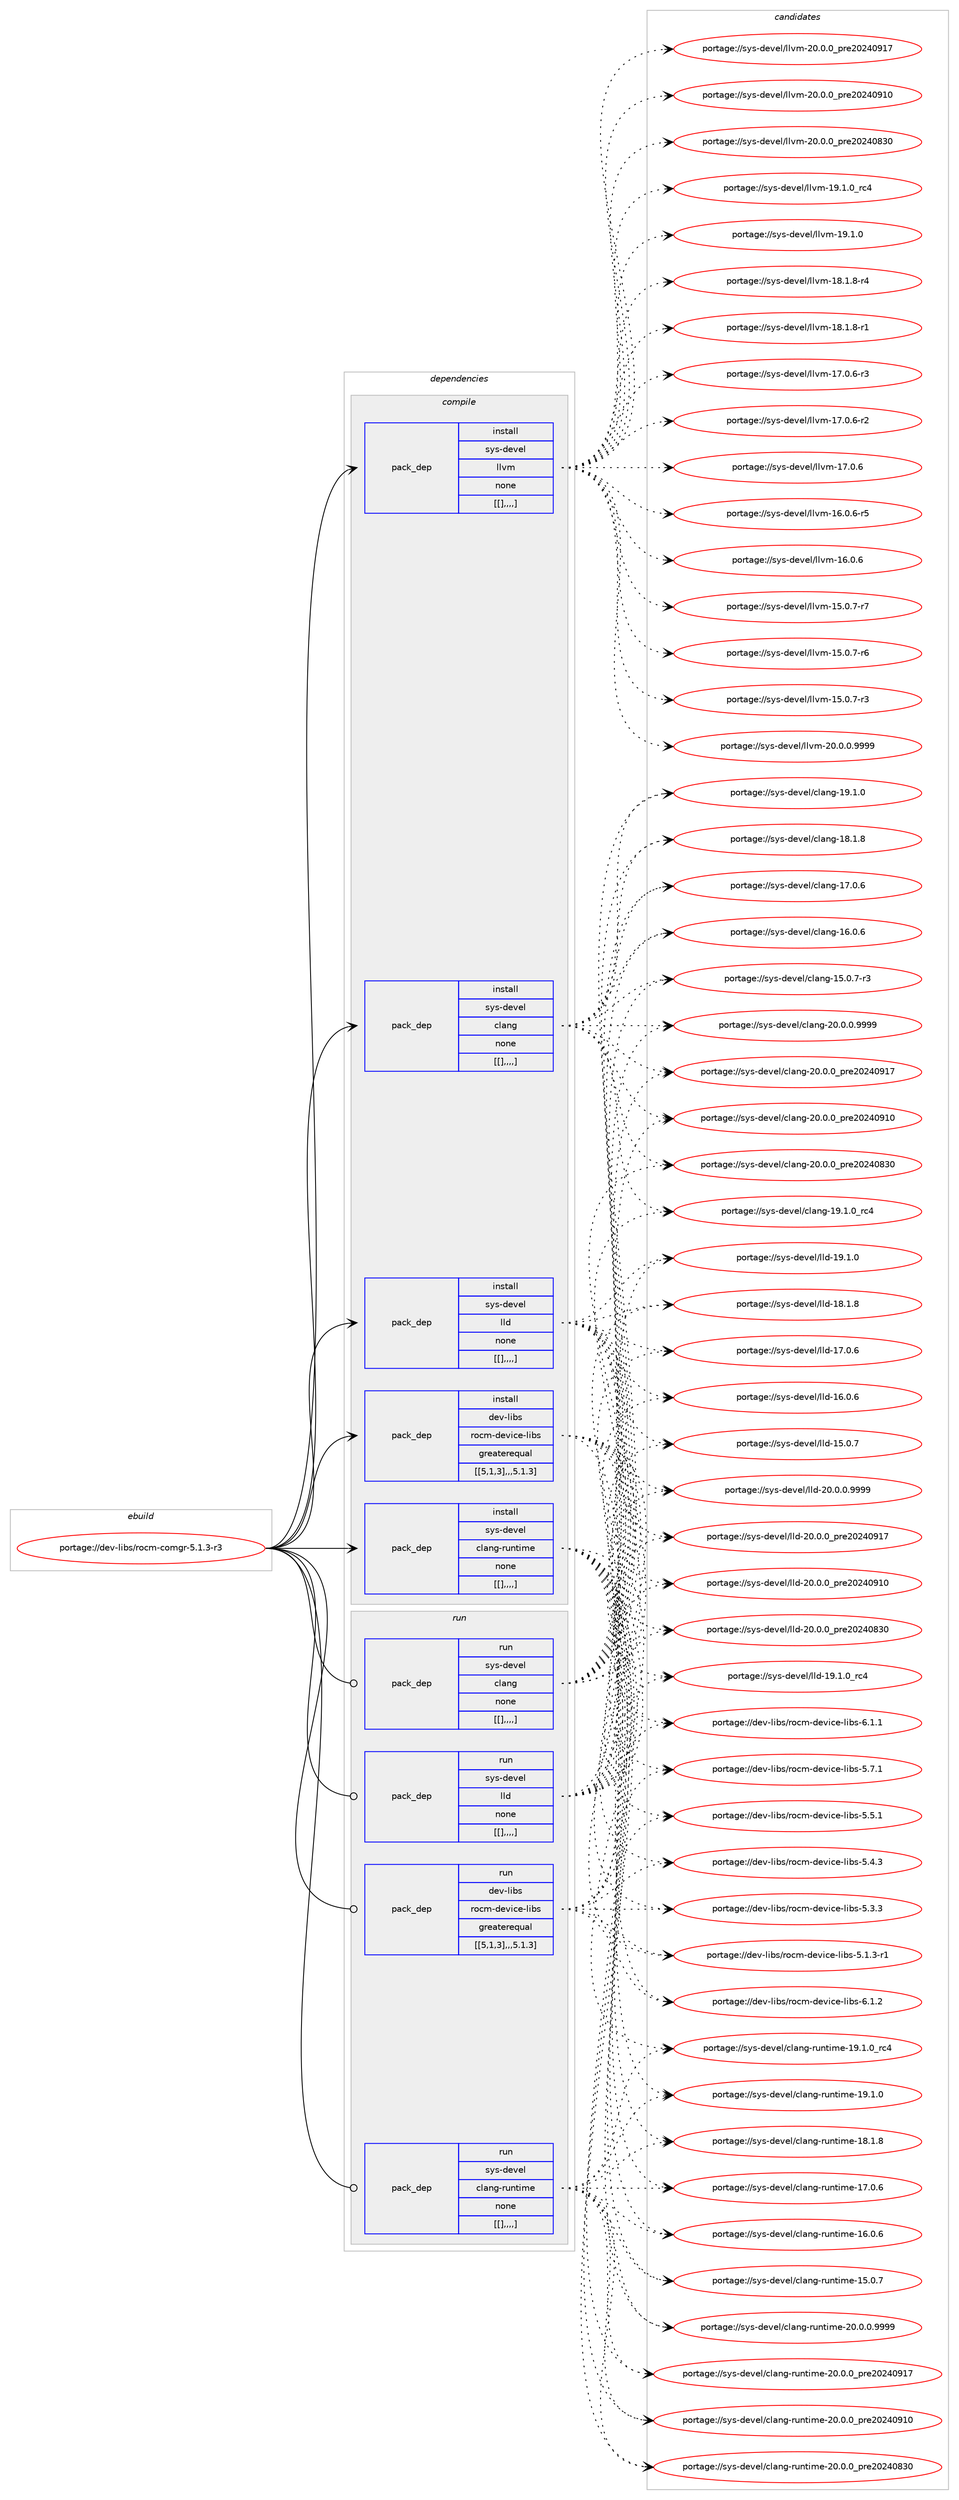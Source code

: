 digraph prolog {

# *************
# Graph options
# *************

newrank=true;
concentrate=true;
compound=true;
graph [rankdir=LR,fontname=Helvetica,fontsize=10,ranksep=1.5];#, ranksep=2.5, nodesep=0.2];
edge  [arrowhead=vee];
node  [fontname=Helvetica,fontsize=10];

# **********
# The ebuild
# **********

subgraph cluster_leftcol {
color=gray;
label=<<i>ebuild</i>>;
id [label="portage://dev-libs/rocm-comgr-5.1.3-r3", color=red, width=4, href="../dev-libs/rocm-comgr-5.1.3-r3.svg"];
}

# ****************
# The dependencies
# ****************

subgraph cluster_midcol {
color=gray;
label=<<i>dependencies</i>>;
subgraph cluster_compile {
fillcolor="#eeeeee";
style=filled;
label=<<i>compile</i>>;
subgraph pack85008 {
dependency115196 [label=<<TABLE BORDER="0" CELLBORDER="1" CELLSPACING="0" CELLPADDING="4" WIDTH="220"><TR><TD ROWSPAN="6" CELLPADDING="30">pack_dep</TD></TR><TR><TD WIDTH="110">install</TD></TR><TR><TD>dev-libs</TD></TR><TR><TD>rocm-device-libs</TD></TR><TR><TD>greaterequal</TD></TR><TR><TD>[[5,1,3],,,5.1.3]</TD></TR></TABLE>>, shape=none, color=blue];
}
id:e -> dependency115196:w [weight=20,style="solid",arrowhead="vee"];
subgraph pack85009 {
dependency115197 [label=<<TABLE BORDER="0" CELLBORDER="1" CELLSPACING="0" CELLPADDING="4" WIDTH="220"><TR><TD ROWSPAN="6" CELLPADDING="30">pack_dep</TD></TR><TR><TD WIDTH="110">install</TD></TR><TR><TD>sys-devel</TD></TR><TR><TD>clang</TD></TR><TR><TD>none</TD></TR><TR><TD>[[],,,,]</TD></TR></TABLE>>, shape=none, color=blue];
}
id:e -> dependency115197:w [weight=20,style="solid",arrowhead="vee"];
subgraph pack85010 {
dependency115198 [label=<<TABLE BORDER="0" CELLBORDER="1" CELLSPACING="0" CELLPADDING="4" WIDTH="220"><TR><TD ROWSPAN="6" CELLPADDING="30">pack_dep</TD></TR><TR><TD WIDTH="110">install</TD></TR><TR><TD>sys-devel</TD></TR><TR><TD>clang-runtime</TD></TR><TR><TD>none</TD></TR><TR><TD>[[],,,,]</TD></TR></TABLE>>, shape=none, color=blue];
}
id:e -> dependency115198:w [weight=20,style="solid",arrowhead="vee"];
subgraph pack85011 {
dependency115199 [label=<<TABLE BORDER="0" CELLBORDER="1" CELLSPACING="0" CELLPADDING="4" WIDTH="220"><TR><TD ROWSPAN="6" CELLPADDING="30">pack_dep</TD></TR><TR><TD WIDTH="110">install</TD></TR><TR><TD>sys-devel</TD></TR><TR><TD>lld</TD></TR><TR><TD>none</TD></TR><TR><TD>[[],,,,]</TD></TR></TABLE>>, shape=none, color=blue];
}
id:e -> dependency115199:w [weight=20,style="solid",arrowhead="vee"];
subgraph pack85012 {
dependency115200 [label=<<TABLE BORDER="0" CELLBORDER="1" CELLSPACING="0" CELLPADDING="4" WIDTH="220"><TR><TD ROWSPAN="6" CELLPADDING="30">pack_dep</TD></TR><TR><TD WIDTH="110">install</TD></TR><TR><TD>sys-devel</TD></TR><TR><TD>llvm</TD></TR><TR><TD>none</TD></TR><TR><TD>[[],,,,]</TD></TR></TABLE>>, shape=none, color=blue];
}
id:e -> dependency115200:w [weight=20,style="solid",arrowhead="vee"];
}
subgraph cluster_compileandrun {
fillcolor="#eeeeee";
style=filled;
label=<<i>compile and run</i>>;
}
subgraph cluster_run {
fillcolor="#eeeeee";
style=filled;
label=<<i>run</i>>;
subgraph pack85013 {
dependency115201 [label=<<TABLE BORDER="0" CELLBORDER="1" CELLSPACING="0" CELLPADDING="4" WIDTH="220"><TR><TD ROWSPAN="6" CELLPADDING="30">pack_dep</TD></TR><TR><TD WIDTH="110">run</TD></TR><TR><TD>dev-libs</TD></TR><TR><TD>rocm-device-libs</TD></TR><TR><TD>greaterequal</TD></TR><TR><TD>[[5,1,3],,,5.1.3]</TD></TR></TABLE>>, shape=none, color=blue];
}
id:e -> dependency115201:w [weight=20,style="solid",arrowhead="odot"];
subgraph pack85014 {
dependency115202 [label=<<TABLE BORDER="0" CELLBORDER="1" CELLSPACING="0" CELLPADDING="4" WIDTH="220"><TR><TD ROWSPAN="6" CELLPADDING="30">pack_dep</TD></TR><TR><TD WIDTH="110">run</TD></TR><TR><TD>sys-devel</TD></TR><TR><TD>clang</TD></TR><TR><TD>none</TD></TR><TR><TD>[[],,,,]</TD></TR></TABLE>>, shape=none, color=blue];
}
id:e -> dependency115202:w [weight=20,style="solid",arrowhead="odot"];
subgraph pack85015 {
dependency115203 [label=<<TABLE BORDER="0" CELLBORDER="1" CELLSPACING="0" CELLPADDING="4" WIDTH="220"><TR><TD ROWSPAN="6" CELLPADDING="30">pack_dep</TD></TR><TR><TD WIDTH="110">run</TD></TR><TR><TD>sys-devel</TD></TR><TR><TD>clang-runtime</TD></TR><TR><TD>none</TD></TR><TR><TD>[[],,,,]</TD></TR></TABLE>>, shape=none, color=blue];
}
id:e -> dependency115203:w [weight=20,style="solid",arrowhead="odot"];
subgraph pack85016 {
dependency115204 [label=<<TABLE BORDER="0" CELLBORDER="1" CELLSPACING="0" CELLPADDING="4" WIDTH="220"><TR><TD ROWSPAN="6" CELLPADDING="30">pack_dep</TD></TR><TR><TD WIDTH="110">run</TD></TR><TR><TD>sys-devel</TD></TR><TR><TD>lld</TD></TR><TR><TD>none</TD></TR><TR><TD>[[],,,,]</TD></TR></TABLE>>, shape=none, color=blue];
}
id:e -> dependency115204:w [weight=20,style="solid",arrowhead="odot"];
}
}

# **************
# The candidates
# **************

subgraph cluster_choices {
rank=same;
color=gray;
label=<<i>candidates</i>>;

subgraph choice85008 {
color=black;
nodesep=1;
choice1001011184510810598115471141119910945100101118105991014510810598115455446494650 [label="portage://dev-libs/rocm-device-libs-6.1.2", color=red, width=4,href="../dev-libs/rocm-device-libs-6.1.2.svg"];
choice1001011184510810598115471141119910945100101118105991014510810598115455446494649 [label="portage://dev-libs/rocm-device-libs-6.1.1", color=red, width=4,href="../dev-libs/rocm-device-libs-6.1.1.svg"];
choice1001011184510810598115471141119910945100101118105991014510810598115455346554649 [label="portage://dev-libs/rocm-device-libs-5.7.1", color=red, width=4,href="../dev-libs/rocm-device-libs-5.7.1.svg"];
choice1001011184510810598115471141119910945100101118105991014510810598115455346534649 [label="portage://dev-libs/rocm-device-libs-5.5.1", color=red, width=4,href="../dev-libs/rocm-device-libs-5.5.1.svg"];
choice1001011184510810598115471141119910945100101118105991014510810598115455346524651 [label="portage://dev-libs/rocm-device-libs-5.4.3", color=red, width=4,href="../dev-libs/rocm-device-libs-5.4.3.svg"];
choice1001011184510810598115471141119910945100101118105991014510810598115455346514651 [label="portage://dev-libs/rocm-device-libs-5.3.3", color=red, width=4,href="../dev-libs/rocm-device-libs-5.3.3.svg"];
choice10010111845108105981154711411199109451001011181059910145108105981154553464946514511449 [label="portage://dev-libs/rocm-device-libs-5.1.3-r1", color=red, width=4,href="../dev-libs/rocm-device-libs-5.1.3-r1.svg"];
dependency115196:e -> choice1001011184510810598115471141119910945100101118105991014510810598115455446494650:w [style=dotted,weight="100"];
dependency115196:e -> choice1001011184510810598115471141119910945100101118105991014510810598115455446494649:w [style=dotted,weight="100"];
dependency115196:e -> choice1001011184510810598115471141119910945100101118105991014510810598115455346554649:w [style=dotted,weight="100"];
dependency115196:e -> choice1001011184510810598115471141119910945100101118105991014510810598115455346534649:w [style=dotted,weight="100"];
dependency115196:e -> choice1001011184510810598115471141119910945100101118105991014510810598115455346524651:w [style=dotted,weight="100"];
dependency115196:e -> choice1001011184510810598115471141119910945100101118105991014510810598115455346514651:w [style=dotted,weight="100"];
dependency115196:e -> choice10010111845108105981154711411199109451001011181059910145108105981154553464946514511449:w [style=dotted,weight="100"];
}
subgraph choice85009 {
color=black;
nodesep=1;
choice11512111545100101118101108479910897110103455048464846484657575757 [label="portage://sys-devel/clang-20.0.0.9999", color=red, width=4,href="../sys-devel/clang-20.0.0.9999.svg"];
choice1151211154510010111810110847991089711010345504846484648951121141015048505248574955 [label="portage://sys-devel/clang-20.0.0_pre20240917", color=red, width=4,href="../sys-devel/clang-20.0.0_pre20240917.svg"];
choice1151211154510010111810110847991089711010345504846484648951121141015048505248574948 [label="portage://sys-devel/clang-20.0.0_pre20240910", color=red, width=4,href="../sys-devel/clang-20.0.0_pre20240910.svg"];
choice1151211154510010111810110847991089711010345504846484648951121141015048505248565148 [label="portage://sys-devel/clang-20.0.0_pre20240830", color=red, width=4,href="../sys-devel/clang-20.0.0_pre20240830.svg"];
choice1151211154510010111810110847991089711010345495746494648951149952 [label="portage://sys-devel/clang-19.1.0_rc4", color=red, width=4,href="../sys-devel/clang-19.1.0_rc4.svg"];
choice1151211154510010111810110847991089711010345495746494648 [label="portage://sys-devel/clang-19.1.0", color=red, width=4,href="../sys-devel/clang-19.1.0.svg"];
choice1151211154510010111810110847991089711010345495646494656 [label="portage://sys-devel/clang-18.1.8", color=red, width=4,href="../sys-devel/clang-18.1.8.svg"];
choice1151211154510010111810110847991089711010345495546484654 [label="portage://sys-devel/clang-17.0.6", color=red, width=4,href="../sys-devel/clang-17.0.6.svg"];
choice1151211154510010111810110847991089711010345495446484654 [label="portage://sys-devel/clang-16.0.6", color=red, width=4,href="../sys-devel/clang-16.0.6.svg"];
choice11512111545100101118101108479910897110103454953464846554511451 [label="portage://sys-devel/clang-15.0.7-r3", color=red, width=4,href="../sys-devel/clang-15.0.7-r3.svg"];
dependency115197:e -> choice11512111545100101118101108479910897110103455048464846484657575757:w [style=dotted,weight="100"];
dependency115197:e -> choice1151211154510010111810110847991089711010345504846484648951121141015048505248574955:w [style=dotted,weight="100"];
dependency115197:e -> choice1151211154510010111810110847991089711010345504846484648951121141015048505248574948:w [style=dotted,weight="100"];
dependency115197:e -> choice1151211154510010111810110847991089711010345504846484648951121141015048505248565148:w [style=dotted,weight="100"];
dependency115197:e -> choice1151211154510010111810110847991089711010345495746494648951149952:w [style=dotted,weight="100"];
dependency115197:e -> choice1151211154510010111810110847991089711010345495746494648:w [style=dotted,weight="100"];
dependency115197:e -> choice1151211154510010111810110847991089711010345495646494656:w [style=dotted,weight="100"];
dependency115197:e -> choice1151211154510010111810110847991089711010345495546484654:w [style=dotted,weight="100"];
dependency115197:e -> choice1151211154510010111810110847991089711010345495446484654:w [style=dotted,weight="100"];
dependency115197:e -> choice11512111545100101118101108479910897110103454953464846554511451:w [style=dotted,weight="100"];
}
subgraph choice85010 {
color=black;
nodesep=1;
choice1151211154510010111810110847991089711010345114117110116105109101455048464846484657575757 [label="portage://sys-devel/clang-runtime-20.0.0.9999", color=red, width=4,href="../sys-devel/clang-runtime-20.0.0.9999.svg"];
choice115121115451001011181011084799108971101034511411711011610510910145504846484648951121141015048505248574955 [label="portage://sys-devel/clang-runtime-20.0.0_pre20240917", color=red, width=4,href="../sys-devel/clang-runtime-20.0.0_pre20240917.svg"];
choice115121115451001011181011084799108971101034511411711011610510910145504846484648951121141015048505248574948 [label="portage://sys-devel/clang-runtime-20.0.0_pre20240910", color=red, width=4,href="../sys-devel/clang-runtime-20.0.0_pre20240910.svg"];
choice115121115451001011181011084799108971101034511411711011610510910145504846484648951121141015048505248565148 [label="portage://sys-devel/clang-runtime-20.0.0_pre20240830", color=red, width=4,href="../sys-devel/clang-runtime-20.0.0_pre20240830.svg"];
choice115121115451001011181011084799108971101034511411711011610510910145495746494648951149952 [label="portage://sys-devel/clang-runtime-19.1.0_rc4", color=red, width=4,href="../sys-devel/clang-runtime-19.1.0_rc4.svg"];
choice115121115451001011181011084799108971101034511411711011610510910145495746494648 [label="portage://sys-devel/clang-runtime-19.1.0", color=red, width=4,href="../sys-devel/clang-runtime-19.1.0.svg"];
choice115121115451001011181011084799108971101034511411711011610510910145495646494656 [label="portage://sys-devel/clang-runtime-18.1.8", color=red, width=4,href="../sys-devel/clang-runtime-18.1.8.svg"];
choice115121115451001011181011084799108971101034511411711011610510910145495546484654 [label="portage://sys-devel/clang-runtime-17.0.6", color=red, width=4,href="../sys-devel/clang-runtime-17.0.6.svg"];
choice115121115451001011181011084799108971101034511411711011610510910145495446484654 [label="portage://sys-devel/clang-runtime-16.0.6", color=red, width=4,href="../sys-devel/clang-runtime-16.0.6.svg"];
choice115121115451001011181011084799108971101034511411711011610510910145495346484655 [label="portage://sys-devel/clang-runtime-15.0.7", color=red, width=4,href="../sys-devel/clang-runtime-15.0.7.svg"];
dependency115198:e -> choice1151211154510010111810110847991089711010345114117110116105109101455048464846484657575757:w [style=dotted,weight="100"];
dependency115198:e -> choice115121115451001011181011084799108971101034511411711011610510910145504846484648951121141015048505248574955:w [style=dotted,weight="100"];
dependency115198:e -> choice115121115451001011181011084799108971101034511411711011610510910145504846484648951121141015048505248574948:w [style=dotted,weight="100"];
dependency115198:e -> choice115121115451001011181011084799108971101034511411711011610510910145504846484648951121141015048505248565148:w [style=dotted,weight="100"];
dependency115198:e -> choice115121115451001011181011084799108971101034511411711011610510910145495746494648951149952:w [style=dotted,weight="100"];
dependency115198:e -> choice115121115451001011181011084799108971101034511411711011610510910145495746494648:w [style=dotted,weight="100"];
dependency115198:e -> choice115121115451001011181011084799108971101034511411711011610510910145495646494656:w [style=dotted,weight="100"];
dependency115198:e -> choice115121115451001011181011084799108971101034511411711011610510910145495546484654:w [style=dotted,weight="100"];
dependency115198:e -> choice115121115451001011181011084799108971101034511411711011610510910145495446484654:w [style=dotted,weight="100"];
dependency115198:e -> choice115121115451001011181011084799108971101034511411711011610510910145495346484655:w [style=dotted,weight="100"];
}
subgraph choice85011 {
color=black;
nodesep=1;
choice1151211154510010111810110847108108100455048464846484657575757 [label="portage://sys-devel/lld-20.0.0.9999", color=red, width=4,href="../sys-devel/lld-20.0.0.9999.svg"];
choice115121115451001011181011084710810810045504846484648951121141015048505248574955 [label="portage://sys-devel/lld-20.0.0_pre20240917", color=red, width=4,href="../sys-devel/lld-20.0.0_pre20240917.svg"];
choice115121115451001011181011084710810810045504846484648951121141015048505248574948 [label="portage://sys-devel/lld-20.0.0_pre20240910", color=red, width=4,href="../sys-devel/lld-20.0.0_pre20240910.svg"];
choice115121115451001011181011084710810810045504846484648951121141015048505248565148 [label="portage://sys-devel/lld-20.0.0_pre20240830", color=red, width=4,href="../sys-devel/lld-20.0.0_pre20240830.svg"];
choice115121115451001011181011084710810810045495746494648951149952 [label="portage://sys-devel/lld-19.1.0_rc4", color=red, width=4,href="../sys-devel/lld-19.1.0_rc4.svg"];
choice115121115451001011181011084710810810045495746494648 [label="portage://sys-devel/lld-19.1.0", color=red, width=4,href="../sys-devel/lld-19.1.0.svg"];
choice115121115451001011181011084710810810045495646494656 [label="portage://sys-devel/lld-18.1.8", color=red, width=4,href="../sys-devel/lld-18.1.8.svg"];
choice115121115451001011181011084710810810045495546484654 [label="portage://sys-devel/lld-17.0.6", color=red, width=4,href="../sys-devel/lld-17.0.6.svg"];
choice115121115451001011181011084710810810045495446484654 [label="portage://sys-devel/lld-16.0.6", color=red, width=4,href="../sys-devel/lld-16.0.6.svg"];
choice115121115451001011181011084710810810045495346484655 [label="portage://sys-devel/lld-15.0.7", color=red, width=4,href="../sys-devel/lld-15.0.7.svg"];
dependency115199:e -> choice1151211154510010111810110847108108100455048464846484657575757:w [style=dotted,weight="100"];
dependency115199:e -> choice115121115451001011181011084710810810045504846484648951121141015048505248574955:w [style=dotted,weight="100"];
dependency115199:e -> choice115121115451001011181011084710810810045504846484648951121141015048505248574948:w [style=dotted,weight="100"];
dependency115199:e -> choice115121115451001011181011084710810810045504846484648951121141015048505248565148:w [style=dotted,weight="100"];
dependency115199:e -> choice115121115451001011181011084710810810045495746494648951149952:w [style=dotted,weight="100"];
dependency115199:e -> choice115121115451001011181011084710810810045495746494648:w [style=dotted,weight="100"];
dependency115199:e -> choice115121115451001011181011084710810810045495646494656:w [style=dotted,weight="100"];
dependency115199:e -> choice115121115451001011181011084710810810045495546484654:w [style=dotted,weight="100"];
dependency115199:e -> choice115121115451001011181011084710810810045495446484654:w [style=dotted,weight="100"];
dependency115199:e -> choice115121115451001011181011084710810810045495346484655:w [style=dotted,weight="100"];
}
subgraph choice85012 {
color=black;
nodesep=1;
choice1151211154510010111810110847108108118109455048464846484657575757 [label="portage://sys-devel/llvm-20.0.0.9999", color=red, width=4,href="../sys-devel/llvm-20.0.0.9999.svg"];
choice115121115451001011181011084710810811810945504846484648951121141015048505248574955 [label="portage://sys-devel/llvm-20.0.0_pre20240917", color=red, width=4,href="../sys-devel/llvm-20.0.0_pre20240917.svg"];
choice115121115451001011181011084710810811810945504846484648951121141015048505248574948 [label="portage://sys-devel/llvm-20.0.0_pre20240910", color=red, width=4,href="../sys-devel/llvm-20.0.0_pre20240910.svg"];
choice115121115451001011181011084710810811810945504846484648951121141015048505248565148 [label="portage://sys-devel/llvm-20.0.0_pre20240830", color=red, width=4,href="../sys-devel/llvm-20.0.0_pre20240830.svg"];
choice115121115451001011181011084710810811810945495746494648951149952 [label="portage://sys-devel/llvm-19.1.0_rc4", color=red, width=4,href="../sys-devel/llvm-19.1.0_rc4.svg"];
choice115121115451001011181011084710810811810945495746494648 [label="portage://sys-devel/llvm-19.1.0", color=red, width=4,href="../sys-devel/llvm-19.1.0.svg"];
choice1151211154510010111810110847108108118109454956464946564511452 [label="portage://sys-devel/llvm-18.1.8-r4", color=red, width=4,href="../sys-devel/llvm-18.1.8-r4.svg"];
choice1151211154510010111810110847108108118109454956464946564511449 [label="portage://sys-devel/llvm-18.1.8-r1", color=red, width=4,href="../sys-devel/llvm-18.1.8-r1.svg"];
choice1151211154510010111810110847108108118109454955464846544511451 [label="portage://sys-devel/llvm-17.0.6-r3", color=red, width=4,href="../sys-devel/llvm-17.0.6-r3.svg"];
choice1151211154510010111810110847108108118109454955464846544511450 [label="portage://sys-devel/llvm-17.0.6-r2", color=red, width=4,href="../sys-devel/llvm-17.0.6-r2.svg"];
choice115121115451001011181011084710810811810945495546484654 [label="portage://sys-devel/llvm-17.0.6", color=red, width=4,href="../sys-devel/llvm-17.0.6.svg"];
choice1151211154510010111810110847108108118109454954464846544511453 [label="portage://sys-devel/llvm-16.0.6-r5", color=red, width=4,href="../sys-devel/llvm-16.0.6-r5.svg"];
choice115121115451001011181011084710810811810945495446484654 [label="portage://sys-devel/llvm-16.0.6", color=red, width=4,href="../sys-devel/llvm-16.0.6.svg"];
choice1151211154510010111810110847108108118109454953464846554511455 [label="portage://sys-devel/llvm-15.0.7-r7", color=red, width=4,href="../sys-devel/llvm-15.0.7-r7.svg"];
choice1151211154510010111810110847108108118109454953464846554511454 [label="portage://sys-devel/llvm-15.0.7-r6", color=red, width=4,href="../sys-devel/llvm-15.0.7-r6.svg"];
choice1151211154510010111810110847108108118109454953464846554511451 [label="portage://sys-devel/llvm-15.0.7-r3", color=red, width=4,href="../sys-devel/llvm-15.0.7-r3.svg"];
dependency115200:e -> choice1151211154510010111810110847108108118109455048464846484657575757:w [style=dotted,weight="100"];
dependency115200:e -> choice115121115451001011181011084710810811810945504846484648951121141015048505248574955:w [style=dotted,weight="100"];
dependency115200:e -> choice115121115451001011181011084710810811810945504846484648951121141015048505248574948:w [style=dotted,weight="100"];
dependency115200:e -> choice115121115451001011181011084710810811810945504846484648951121141015048505248565148:w [style=dotted,weight="100"];
dependency115200:e -> choice115121115451001011181011084710810811810945495746494648951149952:w [style=dotted,weight="100"];
dependency115200:e -> choice115121115451001011181011084710810811810945495746494648:w [style=dotted,weight="100"];
dependency115200:e -> choice1151211154510010111810110847108108118109454956464946564511452:w [style=dotted,weight="100"];
dependency115200:e -> choice1151211154510010111810110847108108118109454956464946564511449:w [style=dotted,weight="100"];
dependency115200:e -> choice1151211154510010111810110847108108118109454955464846544511451:w [style=dotted,weight="100"];
dependency115200:e -> choice1151211154510010111810110847108108118109454955464846544511450:w [style=dotted,weight="100"];
dependency115200:e -> choice115121115451001011181011084710810811810945495546484654:w [style=dotted,weight="100"];
dependency115200:e -> choice1151211154510010111810110847108108118109454954464846544511453:w [style=dotted,weight="100"];
dependency115200:e -> choice115121115451001011181011084710810811810945495446484654:w [style=dotted,weight="100"];
dependency115200:e -> choice1151211154510010111810110847108108118109454953464846554511455:w [style=dotted,weight="100"];
dependency115200:e -> choice1151211154510010111810110847108108118109454953464846554511454:w [style=dotted,weight="100"];
dependency115200:e -> choice1151211154510010111810110847108108118109454953464846554511451:w [style=dotted,weight="100"];
}
subgraph choice85013 {
color=black;
nodesep=1;
choice1001011184510810598115471141119910945100101118105991014510810598115455446494650 [label="portage://dev-libs/rocm-device-libs-6.1.2", color=red, width=4,href="../dev-libs/rocm-device-libs-6.1.2.svg"];
choice1001011184510810598115471141119910945100101118105991014510810598115455446494649 [label="portage://dev-libs/rocm-device-libs-6.1.1", color=red, width=4,href="../dev-libs/rocm-device-libs-6.1.1.svg"];
choice1001011184510810598115471141119910945100101118105991014510810598115455346554649 [label="portage://dev-libs/rocm-device-libs-5.7.1", color=red, width=4,href="../dev-libs/rocm-device-libs-5.7.1.svg"];
choice1001011184510810598115471141119910945100101118105991014510810598115455346534649 [label="portage://dev-libs/rocm-device-libs-5.5.1", color=red, width=4,href="../dev-libs/rocm-device-libs-5.5.1.svg"];
choice1001011184510810598115471141119910945100101118105991014510810598115455346524651 [label="portage://dev-libs/rocm-device-libs-5.4.3", color=red, width=4,href="../dev-libs/rocm-device-libs-5.4.3.svg"];
choice1001011184510810598115471141119910945100101118105991014510810598115455346514651 [label="portage://dev-libs/rocm-device-libs-5.3.3", color=red, width=4,href="../dev-libs/rocm-device-libs-5.3.3.svg"];
choice10010111845108105981154711411199109451001011181059910145108105981154553464946514511449 [label="portage://dev-libs/rocm-device-libs-5.1.3-r1", color=red, width=4,href="../dev-libs/rocm-device-libs-5.1.3-r1.svg"];
dependency115201:e -> choice1001011184510810598115471141119910945100101118105991014510810598115455446494650:w [style=dotted,weight="100"];
dependency115201:e -> choice1001011184510810598115471141119910945100101118105991014510810598115455446494649:w [style=dotted,weight="100"];
dependency115201:e -> choice1001011184510810598115471141119910945100101118105991014510810598115455346554649:w [style=dotted,weight="100"];
dependency115201:e -> choice1001011184510810598115471141119910945100101118105991014510810598115455346534649:w [style=dotted,weight="100"];
dependency115201:e -> choice1001011184510810598115471141119910945100101118105991014510810598115455346524651:w [style=dotted,weight="100"];
dependency115201:e -> choice1001011184510810598115471141119910945100101118105991014510810598115455346514651:w [style=dotted,weight="100"];
dependency115201:e -> choice10010111845108105981154711411199109451001011181059910145108105981154553464946514511449:w [style=dotted,weight="100"];
}
subgraph choice85014 {
color=black;
nodesep=1;
choice11512111545100101118101108479910897110103455048464846484657575757 [label="portage://sys-devel/clang-20.0.0.9999", color=red, width=4,href="../sys-devel/clang-20.0.0.9999.svg"];
choice1151211154510010111810110847991089711010345504846484648951121141015048505248574955 [label="portage://sys-devel/clang-20.0.0_pre20240917", color=red, width=4,href="../sys-devel/clang-20.0.0_pre20240917.svg"];
choice1151211154510010111810110847991089711010345504846484648951121141015048505248574948 [label="portage://sys-devel/clang-20.0.0_pre20240910", color=red, width=4,href="../sys-devel/clang-20.0.0_pre20240910.svg"];
choice1151211154510010111810110847991089711010345504846484648951121141015048505248565148 [label="portage://sys-devel/clang-20.0.0_pre20240830", color=red, width=4,href="../sys-devel/clang-20.0.0_pre20240830.svg"];
choice1151211154510010111810110847991089711010345495746494648951149952 [label="portage://sys-devel/clang-19.1.0_rc4", color=red, width=4,href="../sys-devel/clang-19.1.0_rc4.svg"];
choice1151211154510010111810110847991089711010345495746494648 [label="portage://sys-devel/clang-19.1.0", color=red, width=4,href="../sys-devel/clang-19.1.0.svg"];
choice1151211154510010111810110847991089711010345495646494656 [label="portage://sys-devel/clang-18.1.8", color=red, width=4,href="../sys-devel/clang-18.1.8.svg"];
choice1151211154510010111810110847991089711010345495546484654 [label="portage://sys-devel/clang-17.0.6", color=red, width=4,href="../sys-devel/clang-17.0.6.svg"];
choice1151211154510010111810110847991089711010345495446484654 [label="portage://sys-devel/clang-16.0.6", color=red, width=4,href="../sys-devel/clang-16.0.6.svg"];
choice11512111545100101118101108479910897110103454953464846554511451 [label="portage://sys-devel/clang-15.0.7-r3", color=red, width=4,href="../sys-devel/clang-15.0.7-r3.svg"];
dependency115202:e -> choice11512111545100101118101108479910897110103455048464846484657575757:w [style=dotted,weight="100"];
dependency115202:e -> choice1151211154510010111810110847991089711010345504846484648951121141015048505248574955:w [style=dotted,weight="100"];
dependency115202:e -> choice1151211154510010111810110847991089711010345504846484648951121141015048505248574948:w [style=dotted,weight="100"];
dependency115202:e -> choice1151211154510010111810110847991089711010345504846484648951121141015048505248565148:w [style=dotted,weight="100"];
dependency115202:e -> choice1151211154510010111810110847991089711010345495746494648951149952:w [style=dotted,weight="100"];
dependency115202:e -> choice1151211154510010111810110847991089711010345495746494648:w [style=dotted,weight="100"];
dependency115202:e -> choice1151211154510010111810110847991089711010345495646494656:w [style=dotted,weight="100"];
dependency115202:e -> choice1151211154510010111810110847991089711010345495546484654:w [style=dotted,weight="100"];
dependency115202:e -> choice1151211154510010111810110847991089711010345495446484654:w [style=dotted,weight="100"];
dependency115202:e -> choice11512111545100101118101108479910897110103454953464846554511451:w [style=dotted,weight="100"];
}
subgraph choice85015 {
color=black;
nodesep=1;
choice1151211154510010111810110847991089711010345114117110116105109101455048464846484657575757 [label="portage://sys-devel/clang-runtime-20.0.0.9999", color=red, width=4,href="../sys-devel/clang-runtime-20.0.0.9999.svg"];
choice115121115451001011181011084799108971101034511411711011610510910145504846484648951121141015048505248574955 [label="portage://sys-devel/clang-runtime-20.0.0_pre20240917", color=red, width=4,href="../sys-devel/clang-runtime-20.0.0_pre20240917.svg"];
choice115121115451001011181011084799108971101034511411711011610510910145504846484648951121141015048505248574948 [label="portage://sys-devel/clang-runtime-20.0.0_pre20240910", color=red, width=4,href="../sys-devel/clang-runtime-20.0.0_pre20240910.svg"];
choice115121115451001011181011084799108971101034511411711011610510910145504846484648951121141015048505248565148 [label="portage://sys-devel/clang-runtime-20.0.0_pre20240830", color=red, width=4,href="../sys-devel/clang-runtime-20.0.0_pre20240830.svg"];
choice115121115451001011181011084799108971101034511411711011610510910145495746494648951149952 [label="portage://sys-devel/clang-runtime-19.1.0_rc4", color=red, width=4,href="../sys-devel/clang-runtime-19.1.0_rc4.svg"];
choice115121115451001011181011084799108971101034511411711011610510910145495746494648 [label="portage://sys-devel/clang-runtime-19.1.0", color=red, width=4,href="../sys-devel/clang-runtime-19.1.0.svg"];
choice115121115451001011181011084799108971101034511411711011610510910145495646494656 [label="portage://sys-devel/clang-runtime-18.1.8", color=red, width=4,href="../sys-devel/clang-runtime-18.1.8.svg"];
choice115121115451001011181011084799108971101034511411711011610510910145495546484654 [label="portage://sys-devel/clang-runtime-17.0.6", color=red, width=4,href="../sys-devel/clang-runtime-17.0.6.svg"];
choice115121115451001011181011084799108971101034511411711011610510910145495446484654 [label="portage://sys-devel/clang-runtime-16.0.6", color=red, width=4,href="../sys-devel/clang-runtime-16.0.6.svg"];
choice115121115451001011181011084799108971101034511411711011610510910145495346484655 [label="portage://sys-devel/clang-runtime-15.0.7", color=red, width=4,href="../sys-devel/clang-runtime-15.0.7.svg"];
dependency115203:e -> choice1151211154510010111810110847991089711010345114117110116105109101455048464846484657575757:w [style=dotted,weight="100"];
dependency115203:e -> choice115121115451001011181011084799108971101034511411711011610510910145504846484648951121141015048505248574955:w [style=dotted,weight="100"];
dependency115203:e -> choice115121115451001011181011084799108971101034511411711011610510910145504846484648951121141015048505248574948:w [style=dotted,weight="100"];
dependency115203:e -> choice115121115451001011181011084799108971101034511411711011610510910145504846484648951121141015048505248565148:w [style=dotted,weight="100"];
dependency115203:e -> choice115121115451001011181011084799108971101034511411711011610510910145495746494648951149952:w [style=dotted,weight="100"];
dependency115203:e -> choice115121115451001011181011084799108971101034511411711011610510910145495746494648:w [style=dotted,weight="100"];
dependency115203:e -> choice115121115451001011181011084799108971101034511411711011610510910145495646494656:w [style=dotted,weight="100"];
dependency115203:e -> choice115121115451001011181011084799108971101034511411711011610510910145495546484654:w [style=dotted,weight="100"];
dependency115203:e -> choice115121115451001011181011084799108971101034511411711011610510910145495446484654:w [style=dotted,weight="100"];
dependency115203:e -> choice115121115451001011181011084799108971101034511411711011610510910145495346484655:w [style=dotted,weight="100"];
}
subgraph choice85016 {
color=black;
nodesep=1;
choice1151211154510010111810110847108108100455048464846484657575757 [label="portage://sys-devel/lld-20.0.0.9999", color=red, width=4,href="../sys-devel/lld-20.0.0.9999.svg"];
choice115121115451001011181011084710810810045504846484648951121141015048505248574955 [label="portage://sys-devel/lld-20.0.0_pre20240917", color=red, width=4,href="../sys-devel/lld-20.0.0_pre20240917.svg"];
choice115121115451001011181011084710810810045504846484648951121141015048505248574948 [label="portage://sys-devel/lld-20.0.0_pre20240910", color=red, width=4,href="../sys-devel/lld-20.0.0_pre20240910.svg"];
choice115121115451001011181011084710810810045504846484648951121141015048505248565148 [label="portage://sys-devel/lld-20.0.0_pre20240830", color=red, width=4,href="../sys-devel/lld-20.0.0_pre20240830.svg"];
choice115121115451001011181011084710810810045495746494648951149952 [label="portage://sys-devel/lld-19.1.0_rc4", color=red, width=4,href="../sys-devel/lld-19.1.0_rc4.svg"];
choice115121115451001011181011084710810810045495746494648 [label="portage://sys-devel/lld-19.1.0", color=red, width=4,href="../sys-devel/lld-19.1.0.svg"];
choice115121115451001011181011084710810810045495646494656 [label="portage://sys-devel/lld-18.1.8", color=red, width=4,href="../sys-devel/lld-18.1.8.svg"];
choice115121115451001011181011084710810810045495546484654 [label="portage://sys-devel/lld-17.0.6", color=red, width=4,href="../sys-devel/lld-17.0.6.svg"];
choice115121115451001011181011084710810810045495446484654 [label="portage://sys-devel/lld-16.0.6", color=red, width=4,href="../sys-devel/lld-16.0.6.svg"];
choice115121115451001011181011084710810810045495346484655 [label="portage://sys-devel/lld-15.0.7", color=red, width=4,href="../sys-devel/lld-15.0.7.svg"];
dependency115204:e -> choice1151211154510010111810110847108108100455048464846484657575757:w [style=dotted,weight="100"];
dependency115204:e -> choice115121115451001011181011084710810810045504846484648951121141015048505248574955:w [style=dotted,weight="100"];
dependency115204:e -> choice115121115451001011181011084710810810045504846484648951121141015048505248574948:w [style=dotted,weight="100"];
dependency115204:e -> choice115121115451001011181011084710810810045504846484648951121141015048505248565148:w [style=dotted,weight="100"];
dependency115204:e -> choice115121115451001011181011084710810810045495746494648951149952:w [style=dotted,weight="100"];
dependency115204:e -> choice115121115451001011181011084710810810045495746494648:w [style=dotted,weight="100"];
dependency115204:e -> choice115121115451001011181011084710810810045495646494656:w [style=dotted,weight="100"];
dependency115204:e -> choice115121115451001011181011084710810810045495546484654:w [style=dotted,weight="100"];
dependency115204:e -> choice115121115451001011181011084710810810045495446484654:w [style=dotted,weight="100"];
dependency115204:e -> choice115121115451001011181011084710810810045495346484655:w [style=dotted,weight="100"];
}
}

}
